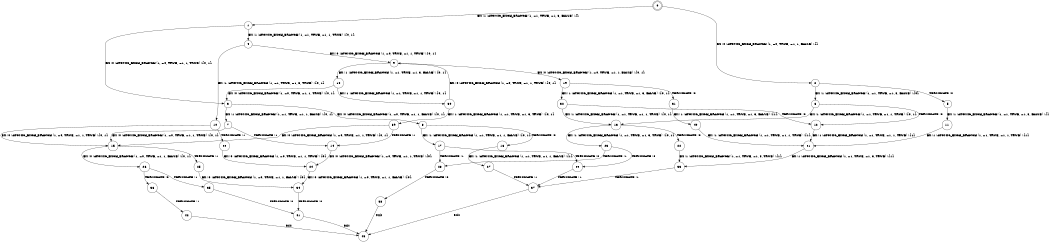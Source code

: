 digraph BCG {
size = "7, 10.5";
center = TRUE;
node [shape = circle];
0 [peripheries = 2];
0 -> 1 [label = "EX !1 !ATOMIC_EXCH_BRANCH (1, +1, TRUE, +1, 3, FALSE) !{}"];
0 -> 2 [label = "EX !0 !ATOMIC_EXCH_BRANCH (1, +0, TRUE, +1, 1, FALSE) !{}"];
1 -> 3 [label = "EX !0 !ATOMIC_EXCH_BRANCH (1, +0, TRUE, +1, 1, TRUE) !{0, 1}"];
1 -> 4 [label = "EX !1 !ATOMIC_EXCH_BRANCH (1, +1, TRUE, +1, 1, TRUE) !{0, 1}"];
2 -> 5 [label = "TERMINATE !0"];
2 -> 6 [label = "EX !1 !ATOMIC_EXCH_BRANCH (1, +1, TRUE, +1, 3, FALSE) !{0}"];
3 -> 7 [label = "EX !1 !ATOMIC_EXCH_BRANCH (1, +1, TRUE, +1, 1, FALSE) !{0, 1}"];
3 -> 8 [label = "EX !0 !ATOMIC_EXCH_BRANCH (1, +0, TRUE, +1, 1, FALSE) !{0, 1}"];
4 -> 9 [label = "EX !0 !ATOMIC_EXCH_BRANCH (1, +0, TRUE, +1, 1, TRUE) !{0, 1}"];
4 -> 10 [label = "EX !1 !ATOMIC_EXCH_BRANCH (1, +1, TRUE, +1, 3, TRUE) !{0, 1}"];
5 -> 11 [label = "EX !1 !ATOMIC_EXCH_BRANCH (1, +1, TRUE, +1, 3, FALSE) !{}"];
6 -> 12 [label = "TERMINATE !0"];
6 -> 13 [label = "EX !1 !ATOMIC_EXCH_BRANCH (1, +1, TRUE, +1, 1, TRUE) !{0, 1}"];
7 -> 14 [label = "TERMINATE !1"];
7 -> 15 [label = "EX !0 !ATOMIC_EXCH_BRANCH (1, +0, TRUE, +1, 1, TRUE) !{0, 1}"];
8 -> 16 [label = "TERMINATE !0"];
8 -> 17 [label = "EX !1 !ATOMIC_EXCH_BRANCH (1, +1, TRUE, +1, 1, FALSE) !{0, 1}"];
9 -> 18 [label = "EX !1 !ATOMIC_EXCH_BRANCH (1, +1, TRUE, +1, 3, FALSE) !{0, 1}"];
9 -> 19 [label = "EX !0 !ATOMIC_EXCH_BRANCH (1, +0, TRUE, +1, 1, FALSE) !{0, 1}"];
10 -> 20 [label = "TERMINATE !1"];
10 -> 15 [label = "EX !0 !ATOMIC_EXCH_BRANCH (1, +0, TRUE, +1, 1, TRUE) !{0, 1}"];
11 -> 21 [label = "EX !1 !ATOMIC_EXCH_BRANCH (1, +1, TRUE, +1, 1, TRUE) !{1}"];
12 -> 21 [label = "EX !1 !ATOMIC_EXCH_BRANCH (1, +1, TRUE, +1, 1, TRUE) !{1}"];
13 -> 22 [label = "TERMINATE !0"];
13 -> 23 [label = "EX !1 !ATOMIC_EXCH_BRANCH (1, +1, TRUE, +1, 3, TRUE) !{0, 1}"];
14 -> 24 [label = "EX !0 !ATOMIC_EXCH_BRANCH (1, +0, TRUE, +1, 1, TRUE) !{0}"];
15 -> 25 [label = "TERMINATE !1"];
15 -> 26 [label = "EX !0 !ATOMIC_EXCH_BRANCH (1, +0, TRUE, +1, 1, FALSE) !{0, 1}"];
16 -> 27 [label = "EX !1 !ATOMIC_EXCH_BRANCH (1, +1, TRUE, +1, 1, FALSE) !{1}"];
17 -> 28 [label = "TERMINATE !1"];
17 -> 29 [label = "TERMINATE !0"];
18 -> 30 [label = "EX !1 !ATOMIC_EXCH_BRANCH (1, +1, TRUE, +1, 1, TRUE) !{0, 1}"];
18 -> 3 [label = "EX !0 !ATOMIC_EXCH_BRANCH (1, +0, TRUE, +1, 1, TRUE) !{0, 1}"];
19 -> 31 [label = "TERMINATE !0"];
19 -> 32 [label = "EX !1 !ATOMIC_EXCH_BRANCH (1, +1, TRUE, +1, 3, FALSE) !{0, 1}"];
20 -> 24 [label = "EX !0 !ATOMIC_EXCH_BRANCH (1, +0, TRUE, +1, 1, TRUE) !{0}"];
21 -> 33 [label = "EX !1 !ATOMIC_EXCH_BRANCH (1, +1, TRUE, +1, 3, TRUE) !{1}"];
22 -> 33 [label = "EX !1 !ATOMIC_EXCH_BRANCH (1, +1, TRUE, +1, 3, TRUE) !{1}"];
23 -> 28 [label = "TERMINATE !1"];
23 -> 29 [label = "TERMINATE !0"];
24 -> 34 [label = "EX !0 !ATOMIC_EXCH_BRANCH (1, +0, TRUE, +1, 1, FALSE) !{0}"];
25 -> 34 [label = "EX !0 !ATOMIC_EXCH_BRANCH (1, +0, TRUE, +1, 1, FALSE) !{0}"];
26 -> 35 [label = "TERMINATE !1"];
26 -> 36 [label = "TERMINATE !0"];
27 -> 37 [label = "TERMINATE !1"];
28 -> 38 [label = "TERMINATE !0"];
29 -> 37 [label = "TERMINATE !1"];
30 -> 39 [label = "EX !1 !ATOMIC_EXCH_BRANCH (1, +1, TRUE, +1, 3, TRUE) !{0, 1}"];
30 -> 9 [label = "EX !0 !ATOMIC_EXCH_BRANCH (1, +0, TRUE, +1, 1, TRUE) !{0, 1}"];
31 -> 40 [label = "EX !1 !ATOMIC_EXCH_BRANCH (1, +1, TRUE, +1, 3, FALSE) !{1}"];
32 -> 12 [label = "TERMINATE !0"];
32 -> 13 [label = "EX !1 !ATOMIC_EXCH_BRANCH (1, +1, TRUE, +1, 1, TRUE) !{0, 1}"];
33 -> 37 [label = "TERMINATE !1"];
34 -> 41 [label = "TERMINATE !0"];
35 -> 41 [label = "TERMINATE !0"];
36 -> 42 [label = "TERMINATE !1"];
37 -> 43 [label = "exit"];
38 -> 43 [label = "exit"];
39 -> 14 [label = "TERMINATE !1"];
39 -> 15 [label = "EX !0 !ATOMIC_EXCH_BRANCH (1, +0, TRUE, +1, 1, TRUE) !{0, 1}"];
40 -> 21 [label = "EX !1 !ATOMIC_EXCH_BRANCH (1, +1, TRUE, +1, 1, TRUE) !{1}"];
41 -> 43 [label = "exit"];
42 -> 43 [label = "exit"];
}
